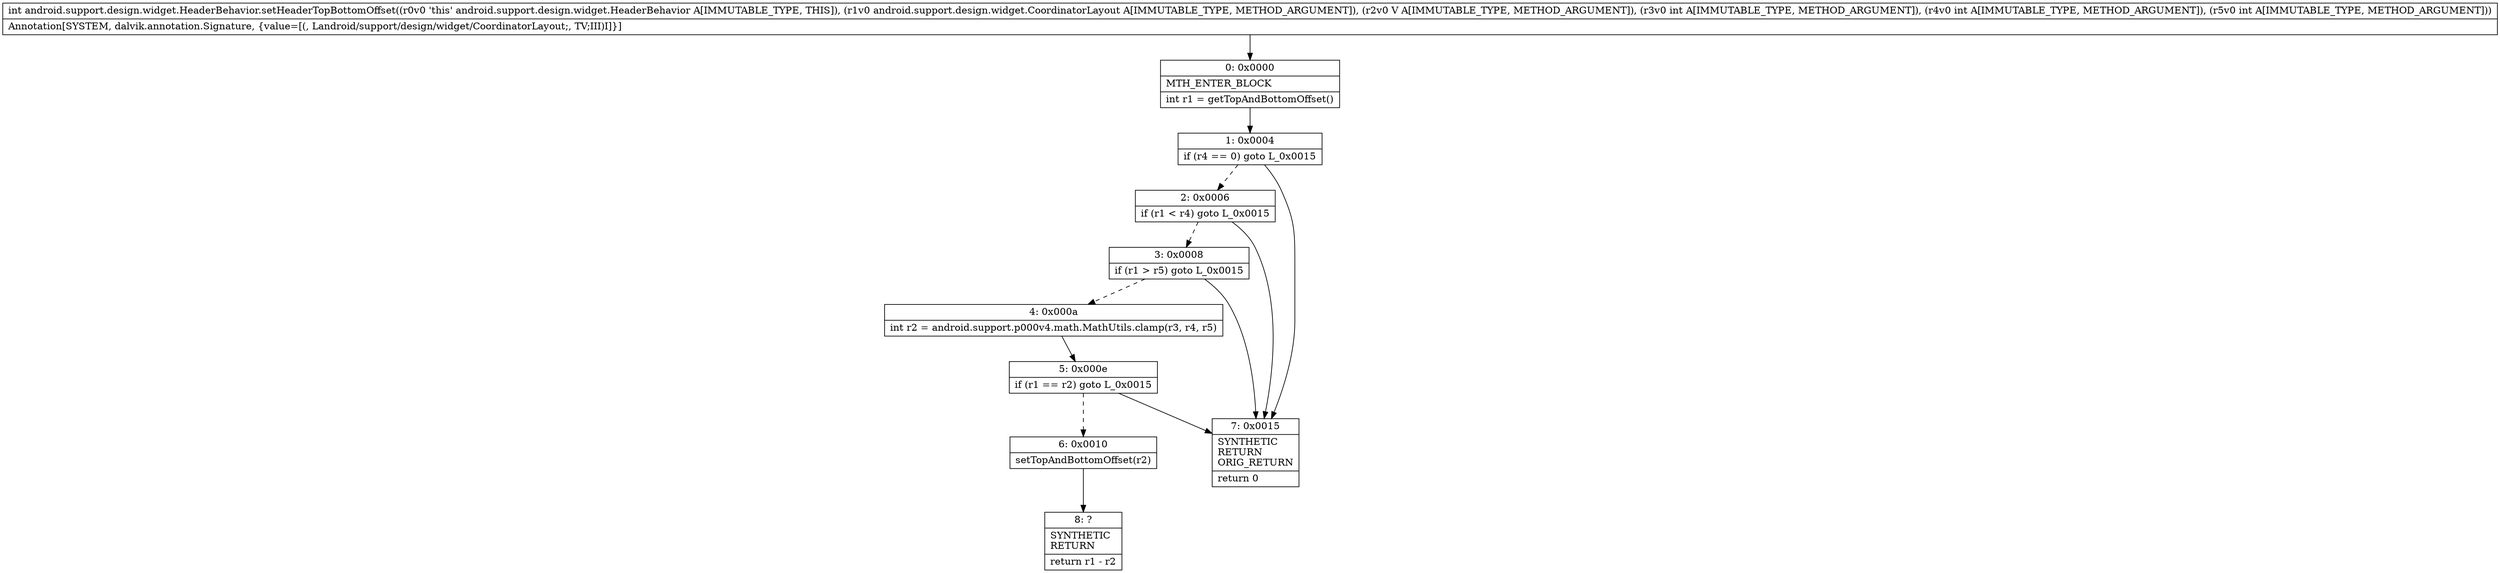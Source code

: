 digraph "CFG forandroid.support.design.widget.HeaderBehavior.setHeaderTopBottomOffset(Landroid\/support\/design\/widget\/CoordinatorLayout;Landroid\/view\/View;III)I" {
Node_0 [shape=record,label="{0\:\ 0x0000|MTH_ENTER_BLOCK\l|int r1 = getTopAndBottomOffset()\l}"];
Node_1 [shape=record,label="{1\:\ 0x0004|if (r4 == 0) goto L_0x0015\l}"];
Node_2 [shape=record,label="{2\:\ 0x0006|if (r1 \< r4) goto L_0x0015\l}"];
Node_3 [shape=record,label="{3\:\ 0x0008|if (r1 \> r5) goto L_0x0015\l}"];
Node_4 [shape=record,label="{4\:\ 0x000a|int r2 = android.support.p000v4.math.MathUtils.clamp(r3, r4, r5)\l}"];
Node_5 [shape=record,label="{5\:\ 0x000e|if (r1 == r2) goto L_0x0015\l}"];
Node_6 [shape=record,label="{6\:\ 0x0010|setTopAndBottomOffset(r2)\l}"];
Node_7 [shape=record,label="{7\:\ 0x0015|SYNTHETIC\lRETURN\lORIG_RETURN\l|return 0\l}"];
Node_8 [shape=record,label="{8\:\ ?|SYNTHETIC\lRETURN\l|return r1 \- r2\l}"];
MethodNode[shape=record,label="{int android.support.design.widget.HeaderBehavior.setHeaderTopBottomOffset((r0v0 'this' android.support.design.widget.HeaderBehavior A[IMMUTABLE_TYPE, THIS]), (r1v0 android.support.design.widget.CoordinatorLayout A[IMMUTABLE_TYPE, METHOD_ARGUMENT]), (r2v0 V A[IMMUTABLE_TYPE, METHOD_ARGUMENT]), (r3v0 int A[IMMUTABLE_TYPE, METHOD_ARGUMENT]), (r4v0 int A[IMMUTABLE_TYPE, METHOD_ARGUMENT]), (r5v0 int A[IMMUTABLE_TYPE, METHOD_ARGUMENT]))  | Annotation[SYSTEM, dalvik.annotation.Signature, \{value=[(, Landroid\/support\/design\/widget\/CoordinatorLayout;, TV;III)I]\}]\l}"];
MethodNode -> Node_0;
Node_0 -> Node_1;
Node_1 -> Node_2[style=dashed];
Node_1 -> Node_7;
Node_2 -> Node_3[style=dashed];
Node_2 -> Node_7;
Node_3 -> Node_4[style=dashed];
Node_3 -> Node_7;
Node_4 -> Node_5;
Node_5 -> Node_6[style=dashed];
Node_5 -> Node_7;
Node_6 -> Node_8;
}

